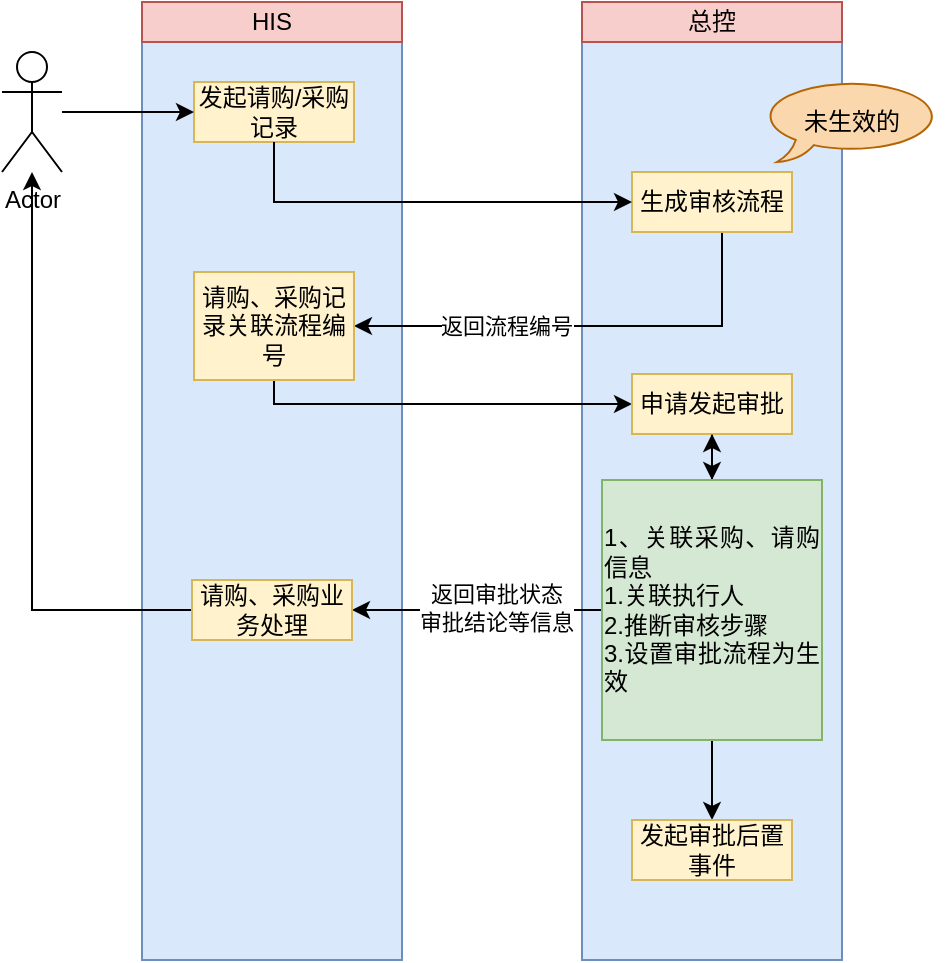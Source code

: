 <mxfile version="21.3.8" type="github">
  <diagram name="第 1 页" id="8mYS2NdwizBEsohXFsSD">
    <mxGraphModel dx="794" dy="548" grid="1" gridSize="10" guides="1" tooltips="1" connect="1" arrows="1" fold="1" page="1" pageScale="1" pageWidth="827" pageHeight="1169" math="0" shadow="0">
      <root>
        <mxCell id="0" />
        <mxCell id="1" parent="0" />
        <mxCell id="gKutuNkxbsZDPIlpI9aO-4" value="" style="whiteSpace=wrap;html=1;fillColor=#dae8fc;strokeColor=#6c8ebf;" vertex="1" parent="1">
          <mxGeometry x="90" y="91" width="130" height="479" as="geometry" />
        </mxCell>
        <mxCell id="gKutuNkxbsZDPIlpI9aO-1" value="发起请购/采购记录" style="rounded=0;whiteSpace=wrap;html=1;fillColor=#fff2cc;strokeColor=#d6b656;" vertex="1" parent="1">
          <mxGeometry x="116" y="131" width="80" height="30" as="geometry" />
        </mxCell>
        <mxCell id="gKutuNkxbsZDPIlpI9aO-7" value="HIS" style="rounded=0;whiteSpace=wrap;html=1;fillColor=#f8cecc;strokeColor=#b85450;" vertex="1" parent="1">
          <mxGeometry x="90" y="91" width="130" height="20" as="geometry" />
        </mxCell>
        <mxCell id="gKutuNkxbsZDPIlpI9aO-10" value="" style="whiteSpace=wrap;html=1;fillColor=#dae8fc;strokeColor=#6c8ebf;" vertex="1" parent="1">
          <mxGeometry x="310" y="91" width="130" height="479" as="geometry" />
        </mxCell>
        <mxCell id="gKutuNkxbsZDPIlpI9aO-12" value="总控" style="rounded=0;whiteSpace=wrap;html=1;fillColor=#f8cecc;strokeColor=#b85450;" vertex="1" parent="1">
          <mxGeometry x="310" y="91" width="130" height="20" as="geometry" />
        </mxCell>
        <mxCell id="gKutuNkxbsZDPIlpI9aO-29" style="edgeStyle=orthogonalEdgeStyle;rounded=0;orthogonalLoop=1;jettySize=auto;html=1;" edge="1" parent="1" source="gKutuNkxbsZDPIlpI9aO-13" target="gKutuNkxbsZDPIlpI9aO-28">
          <mxGeometry relative="1" as="geometry">
            <Array as="points">
              <mxPoint x="380" y="195" />
            </Array>
          </mxGeometry>
        </mxCell>
        <mxCell id="gKutuNkxbsZDPIlpI9aO-30" value="返回流程编号" style="edgeLabel;html=1;align=center;verticalAlign=middle;resizable=0;points=[];" vertex="1" connectable="0" parent="gKutuNkxbsZDPIlpI9aO-29">
          <mxGeometry x="0.174" y="-1" relative="1" as="geometry">
            <mxPoint x="-20" y="1" as="offset" />
          </mxGeometry>
        </mxCell>
        <mxCell id="gKutuNkxbsZDPIlpI9aO-13" value="生成审核流程" style="rounded=0;whiteSpace=wrap;html=1;fillColor=#fff2cc;strokeColor=#d6b656;" vertex="1" parent="1">
          <mxGeometry x="335" y="176" width="80" height="30" as="geometry" />
        </mxCell>
        <mxCell id="gKutuNkxbsZDPIlpI9aO-23" style="edgeStyle=orthogonalEdgeStyle;rounded=0;orthogonalLoop=1;jettySize=auto;html=1;" edge="1" parent="1" source="gKutuNkxbsZDPIlpI9aO-19" target="gKutuNkxbsZDPIlpI9aO-1">
          <mxGeometry relative="1" as="geometry" />
        </mxCell>
        <mxCell id="gKutuNkxbsZDPIlpI9aO-25" style="edgeStyle=orthogonalEdgeStyle;rounded=0;orthogonalLoop=1;jettySize=auto;html=1;" edge="1" parent="1" source="gKutuNkxbsZDPIlpI9aO-1" target="gKutuNkxbsZDPIlpI9aO-13">
          <mxGeometry relative="1" as="geometry">
            <Array as="points">
              <mxPoint x="156" y="191" />
            </Array>
          </mxGeometry>
        </mxCell>
        <mxCell id="gKutuNkxbsZDPIlpI9aO-19" value="Actor" style="shape=umlActor;verticalLabelPosition=bottom;verticalAlign=top;html=1;outlineConnect=0;" vertex="1" parent="1">
          <mxGeometry x="20" y="116" width="30" height="60" as="geometry" />
        </mxCell>
        <mxCell id="gKutuNkxbsZDPIlpI9aO-40" style="edgeStyle=orthogonalEdgeStyle;rounded=0;orthogonalLoop=1;jettySize=auto;html=1;entryX=0;entryY=0.5;entryDx=0;entryDy=0;" edge="1" parent="1" source="gKutuNkxbsZDPIlpI9aO-28" target="gKutuNkxbsZDPIlpI9aO-39">
          <mxGeometry relative="1" as="geometry">
            <Array as="points">
              <mxPoint x="156" y="292" />
            </Array>
          </mxGeometry>
        </mxCell>
        <mxCell id="gKutuNkxbsZDPIlpI9aO-28" value="请购、采购记录关联流程编号" style="rounded=0;whiteSpace=wrap;html=1;fillColor=#fff2cc;strokeColor=#d6b656;" vertex="1" parent="1">
          <mxGeometry x="116" y="226" width="80" height="54" as="geometry" />
        </mxCell>
        <mxCell id="gKutuNkxbsZDPIlpI9aO-38" value="未生效的" style="whiteSpace=wrap;html=1;shape=mxgraph.basic.oval_callout;fillColor=#fad7ac;strokeColor=#b46504;" vertex="1" parent="1">
          <mxGeometry x="400" y="130" width="90" height="41" as="geometry" />
        </mxCell>
        <mxCell id="gKutuNkxbsZDPIlpI9aO-48" value="" style="edgeStyle=orthogonalEdgeStyle;rounded=0;orthogonalLoop=1;jettySize=auto;html=1;" edge="1" parent="1" source="gKutuNkxbsZDPIlpI9aO-39" target="gKutuNkxbsZDPIlpI9aO-46">
          <mxGeometry relative="1" as="geometry" />
        </mxCell>
        <mxCell id="gKutuNkxbsZDPIlpI9aO-39" value="申请发起审批" style="rounded=0;whiteSpace=wrap;html=1;fillColor=#fff2cc;strokeColor=#d6b656;" vertex="1" parent="1">
          <mxGeometry x="335" y="277" width="80" height="30" as="geometry" />
        </mxCell>
        <mxCell id="gKutuNkxbsZDPIlpI9aO-52" style="edgeStyle=orthogonalEdgeStyle;rounded=0;orthogonalLoop=1;jettySize=auto;html=1;" edge="1" parent="1" source="gKutuNkxbsZDPIlpI9aO-46" target="gKutuNkxbsZDPIlpI9aO-51">
          <mxGeometry relative="1" as="geometry" />
        </mxCell>
        <mxCell id="gKutuNkxbsZDPIlpI9aO-53" value="返回审批状态&lt;br&gt;审批结论等信息" style="edgeLabel;html=1;align=center;verticalAlign=middle;resizable=0;points=[];" vertex="1" connectable="0" parent="gKutuNkxbsZDPIlpI9aO-52">
          <mxGeometry x="-0.2" y="-1" relative="1" as="geometry">
            <mxPoint x="-3" as="offset" />
          </mxGeometry>
        </mxCell>
        <mxCell id="gKutuNkxbsZDPIlpI9aO-56" value="" style="edgeStyle=orthogonalEdgeStyle;rounded=0;orthogonalLoop=1;jettySize=auto;html=1;" edge="1" parent="1" source="gKutuNkxbsZDPIlpI9aO-46" target="gKutuNkxbsZDPIlpI9aO-39">
          <mxGeometry relative="1" as="geometry" />
        </mxCell>
        <mxCell id="gKutuNkxbsZDPIlpI9aO-58" style="edgeStyle=orthogonalEdgeStyle;rounded=0;orthogonalLoop=1;jettySize=auto;html=1;entryX=0.5;entryY=0;entryDx=0;entryDy=0;" edge="1" parent="1" source="gKutuNkxbsZDPIlpI9aO-46" target="gKutuNkxbsZDPIlpI9aO-57">
          <mxGeometry relative="1" as="geometry" />
        </mxCell>
        <mxCell id="gKutuNkxbsZDPIlpI9aO-46" value="&lt;div style=&quot;text-align: justify;&quot;&gt;&lt;span style=&quot;background-color: initial;&quot;&gt;1、关联采购、请购信息&lt;/span&gt;&lt;/div&gt;&lt;div style=&quot;text-align: justify;&quot;&gt;&lt;span style=&quot;background-color: initial;&quot;&gt;1.关联执行人&lt;/span&gt;&lt;/div&gt;&lt;div style=&quot;text-align: justify;&quot;&gt;&lt;span style=&quot;background-color: initial;&quot;&gt;2.推断审核步骤&lt;/span&gt;&lt;/div&gt;&lt;div style=&quot;text-align: justify;&quot;&gt;&lt;span style=&quot;background-color: initial;&quot;&gt;3.设置审批流程为生效&lt;/span&gt;&lt;/div&gt;" style="whiteSpace=wrap;html=1;fillColor=#d5e8d4;strokeColor=#82b366;" vertex="1" parent="1">
          <mxGeometry x="320" y="330" width="110" height="130" as="geometry" />
        </mxCell>
        <mxCell id="gKutuNkxbsZDPIlpI9aO-54" style="edgeStyle=orthogonalEdgeStyle;rounded=0;orthogonalLoop=1;jettySize=auto;html=1;" edge="1" parent="1" source="gKutuNkxbsZDPIlpI9aO-51" target="gKutuNkxbsZDPIlpI9aO-19">
          <mxGeometry relative="1" as="geometry" />
        </mxCell>
        <mxCell id="gKutuNkxbsZDPIlpI9aO-51" value="请购、采购业务处理" style="rounded=0;whiteSpace=wrap;html=1;fillColor=#fff2cc;strokeColor=#d6b656;" vertex="1" parent="1">
          <mxGeometry x="115" y="380" width="80" height="30" as="geometry" />
        </mxCell>
        <mxCell id="gKutuNkxbsZDPIlpI9aO-57" value="发起审批后置事件" style="rounded=0;whiteSpace=wrap;html=1;fillColor=#fff2cc;strokeColor=#d6b656;" vertex="1" parent="1">
          <mxGeometry x="335" y="500" width="80" height="30" as="geometry" />
        </mxCell>
      </root>
    </mxGraphModel>
  </diagram>
</mxfile>
